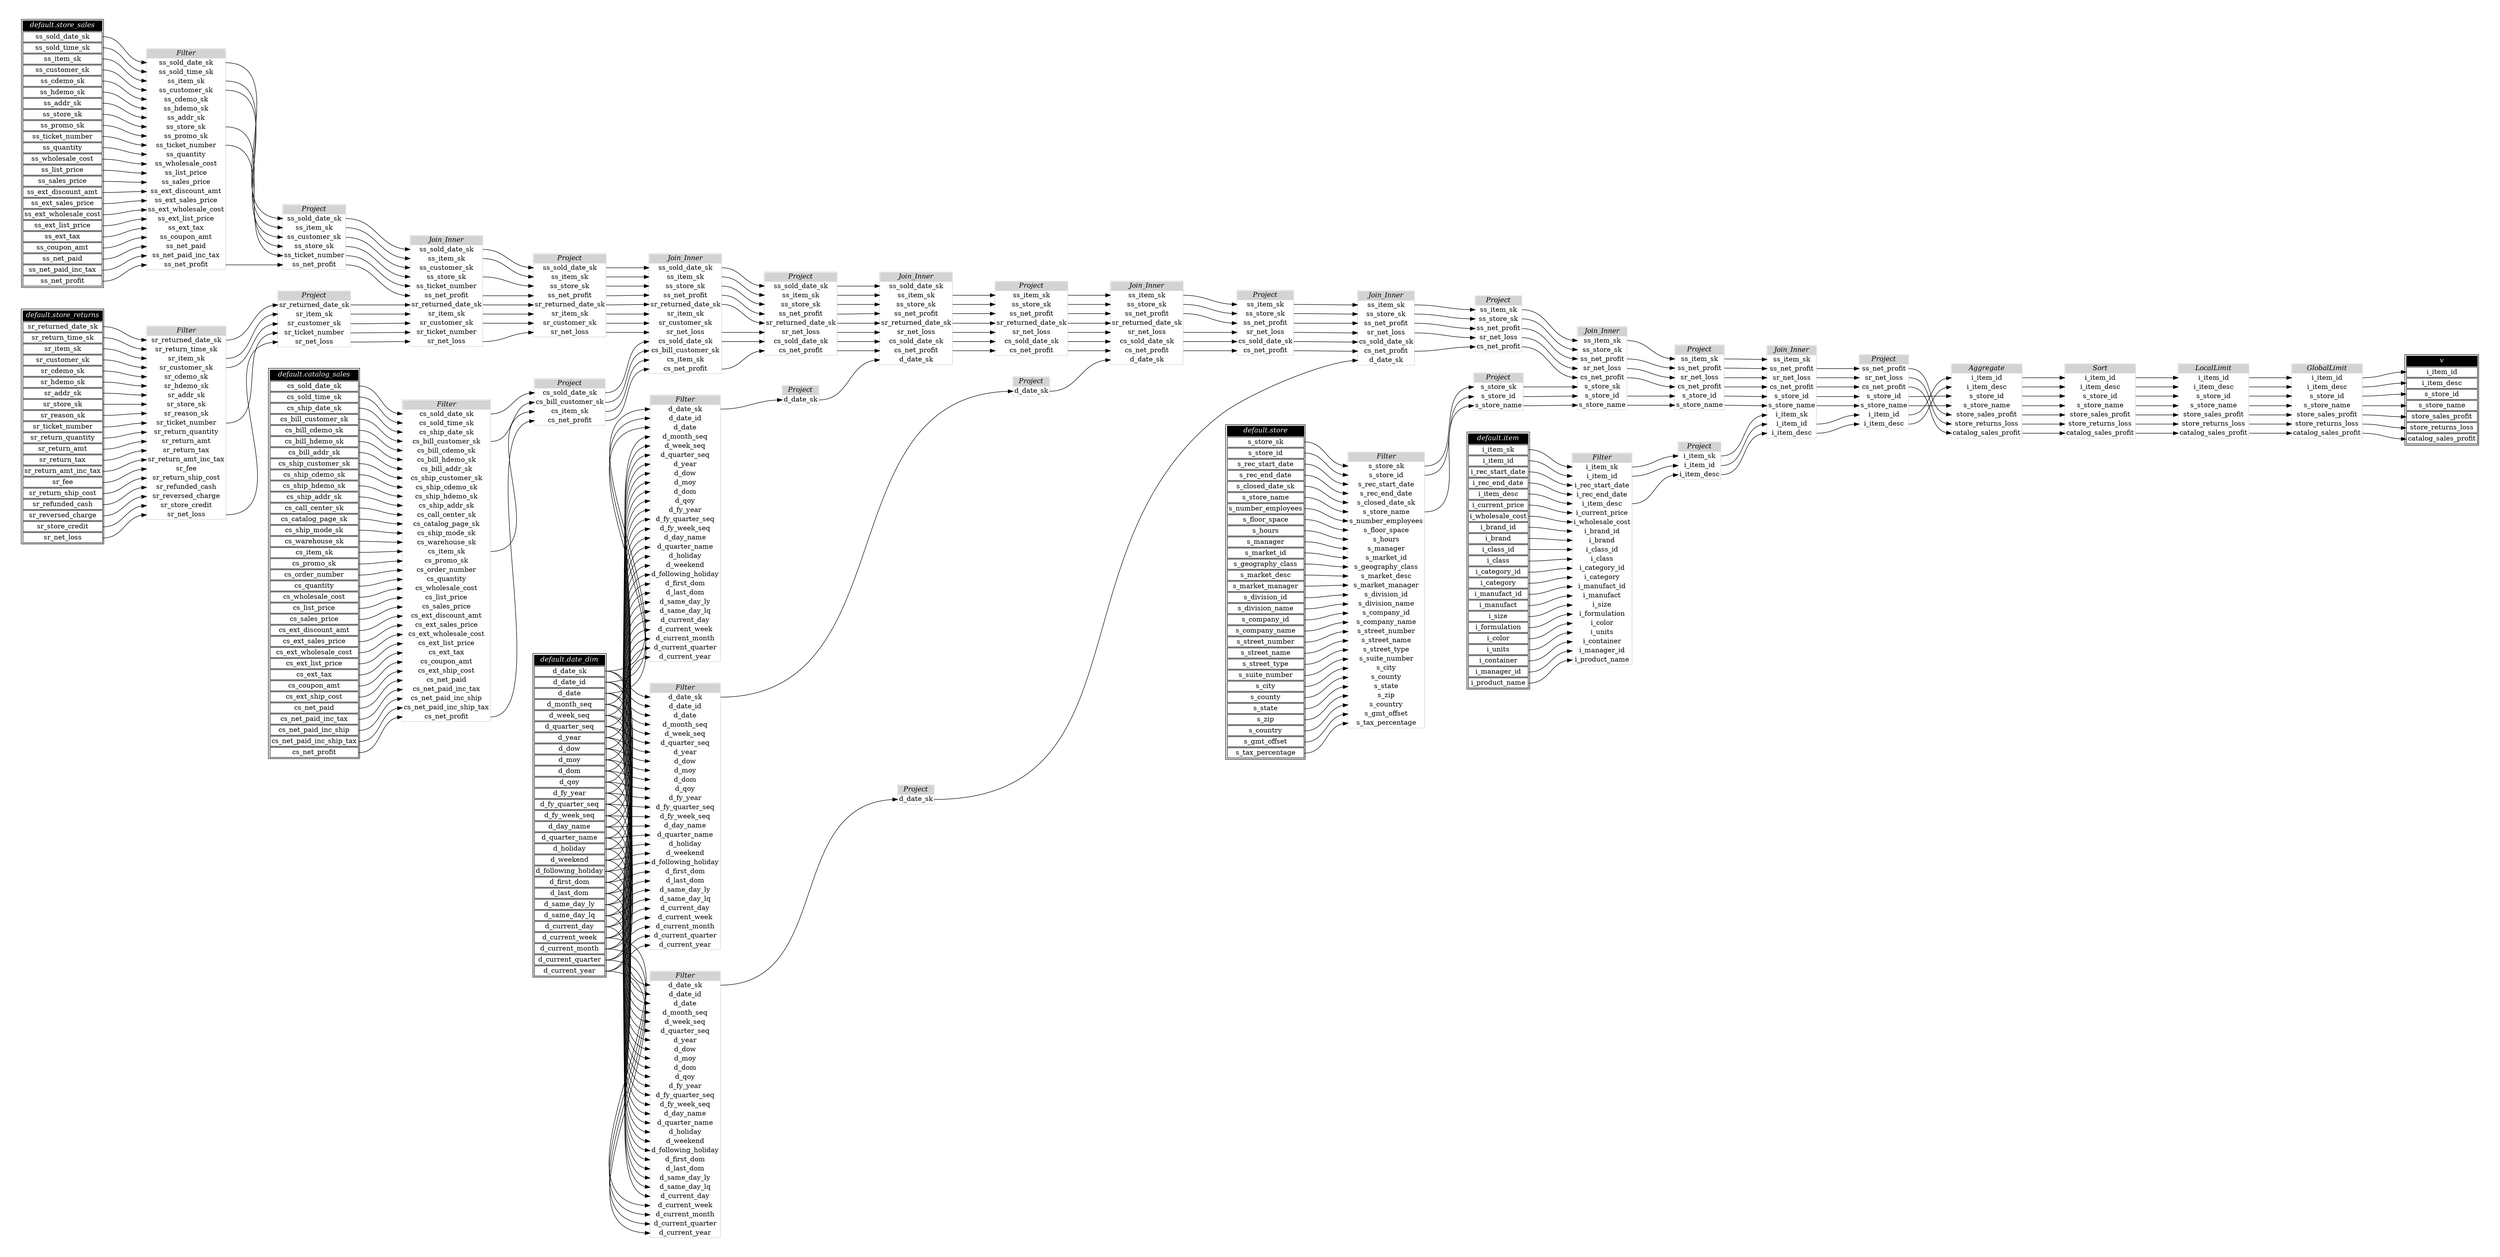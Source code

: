 // Automatically generated by TPCDSFlowTestSuite


digraph {
  graph [pad="0.5" nodesep="0.5" ranksep="1" fontname="Helvetica" rankdir=LR];
  node [shape=plaintext]

  
"Aggregate_3d9348d" [label=<
<table color="lightgray" border="1" cellborder="0" cellspacing="0">
  <tr><td bgcolor="lightgray" port="nodeName"><i>Aggregate</i></td></tr>
  <tr><td port="0">i_item_id</td></tr>
<tr><td port="1">i_item_desc</td></tr>
<tr><td port="2">s_store_id</td></tr>
<tr><td port="3">s_store_name</td></tr>
<tr><td port="4">store_sales_profit</td></tr>
<tr><td port="5">store_returns_loss</td></tr>
<tr><td port="6">catalog_sales_profit</td></tr>
</table>>];
     

"Filter_0dc0e24" [label=<
<table color="lightgray" border="1" cellborder="0" cellspacing="0">
  <tr><td bgcolor="lightgray" port="nodeName"><i>Filter</i></td></tr>
  <tr><td port="0">i_item_sk</td></tr>
<tr><td port="1">i_item_id</td></tr>
<tr><td port="2">i_rec_start_date</td></tr>
<tr><td port="3">i_rec_end_date</td></tr>
<tr><td port="4">i_item_desc</td></tr>
<tr><td port="5">i_current_price</td></tr>
<tr><td port="6">i_wholesale_cost</td></tr>
<tr><td port="7">i_brand_id</td></tr>
<tr><td port="8">i_brand</td></tr>
<tr><td port="9">i_class_id</td></tr>
<tr><td port="10">i_class</td></tr>
<tr><td port="11">i_category_id</td></tr>
<tr><td port="12">i_category</td></tr>
<tr><td port="13">i_manufact_id</td></tr>
<tr><td port="14">i_manufact</td></tr>
<tr><td port="15">i_size</td></tr>
<tr><td port="16">i_formulation</td></tr>
<tr><td port="17">i_color</td></tr>
<tr><td port="18">i_units</td></tr>
<tr><td port="19">i_container</td></tr>
<tr><td port="20">i_manager_id</td></tr>
<tr><td port="21">i_product_name</td></tr>
</table>>];
     

"Filter_33c9ea5" [label=<
<table color="lightgray" border="1" cellborder="0" cellspacing="0">
  <tr><td bgcolor="lightgray" port="nodeName"><i>Filter</i></td></tr>
  <tr><td port="0">sr_returned_date_sk</td></tr>
<tr><td port="1">sr_return_time_sk</td></tr>
<tr><td port="2">sr_item_sk</td></tr>
<tr><td port="3">sr_customer_sk</td></tr>
<tr><td port="4">sr_cdemo_sk</td></tr>
<tr><td port="5">sr_hdemo_sk</td></tr>
<tr><td port="6">sr_addr_sk</td></tr>
<tr><td port="7">sr_store_sk</td></tr>
<tr><td port="8">sr_reason_sk</td></tr>
<tr><td port="9">sr_ticket_number</td></tr>
<tr><td port="10">sr_return_quantity</td></tr>
<tr><td port="11">sr_return_amt</td></tr>
<tr><td port="12">sr_return_tax</td></tr>
<tr><td port="13">sr_return_amt_inc_tax</td></tr>
<tr><td port="14">sr_fee</td></tr>
<tr><td port="15">sr_return_ship_cost</td></tr>
<tr><td port="16">sr_refunded_cash</td></tr>
<tr><td port="17">sr_reversed_charge</td></tr>
<tr><td port="18">sr_store_credit</td></tr>
<tr><td port="19">sr_net_loss</td></tr>
</table>>];
     

"Filter_435a906" [label=<
<table color="lightgray" border="1" cellborder="0" cellspacing="0">
  <tr><td bgcolor="lightgray" port="nodeName"><i>Filter</i></td></tr>
  <tr><td port="0">ss_sold_date_sk</td></tr>
<tr><td port="1">ss_sold_time_sk</td></tr>
<tr><td port="2">ss_item_sk</td></tr>
<tr><td port="3">ss_customer_sk</td></tr>
<tr><td port="4">ss_cdemo_sk</td></tr>
<tr><td port="5">ss_hdemo_sk</td></tr>
<tr><td port="6">ss_addr_sk</td></tr>
<tr><td port="7">ss_store_sk</td></tr>
<tr><td port="8">ss_promo_sk</td></tr>
<tr><td port="9">ss_ticket_number</td></tr>
<tr><td port="10">ss_quantity</td></tr>
<tr><td port="11">ss_wholesale_cost</td></tr>
<tr><td port="12">ss_list_price</td></tr>
<tr><td port="13">ss_sales_price</td></tr>
<tr><td port="14">ss_ext_discount_amt</td></tr>
<tr><td port="15">ss_ext_sales_price</td></tr>
<tr><td port="16">ss_ext_wholesale_cost</td></tr>
<tr><td port="17">ss_ext_list_price</td></tr>
<tr><td port="18">ss_ext_tax</td></tr>
<tr><td port="19">ss_coupon_amt</td></tr>
<tr><td port="20">ss_net_paid</td></tr>
<tr><td port="21">ss_net_paid_inc_tax</td></tr>
<tr><td port="22">ss_net_profit</td></tr>
</table>>];
     

"Filter_7b6fb28" [label=<
<table color="lightgray" border="1" cellborder="0" cellspacing="0">
  <tr><td bgcolor="lightgray" port="nodeName"><i>Filter</i></td></tr>
  <tr><td port="0">cs_sold_date_sk</td></tr>
<tr><td port="1">cs_sold_time_sk</td></tr>
<tr><td port="2">cs_ship_date_sk</td></tr>
<tr><td port="3">cs_bill_customer_sk</td></tr>
<tr><td port="4">cs_bill_cdemo_sk</td></tr>
<tr><td port="5">cs_bill_hdemo_sk</td></tr>
<tr><td port="6">cs_bill_addr_sk</td></tr>
<tr><td port="7">cs_ship_customer_sk</td></tr>
<tr><td port="8">cs_ship_cdemo_sk</td></tr>
<tr><td port="9">cs_ship_hdemo_sk</td></tr>
<tr><td port="10">cs_ship_addr_sk</td></tr>
<tr><td port="11">cs_call_center_sk</td></tr>
<tr><td port="12">cs_catalog_page_sk</td></tr>
<tr><td port="13">cs_ship_mode_sk</td></tr>
<tr><td port="14">cs_warehouse_sk</td></tr>
<tr><td port="15">cs_item_sk</td></tr>
<tr><td port="16">cs_promo_sk</td></tr>
<tr><td port="17">cs_order_number</td></tr>
<tr><td port="18">cs_quantity</td></tr>
<tr><td port="19">cs_wholesale_cost</td></tr>
<tr><td port="20">cs_list_price</td></tr>
<tr><td port="21">cs_sales_price</td></tr>
<tr><td port="22">cs_ext_discount_amt</td></tr>
<tr><td port="23">cs_ext_sales_price</td></tr>
<tr><td port="24">cs_ext_wholesale_cost</td></tr>
<tr><td port="25">cs_ext_list_price</td></tr>
<tr><td port="26">cs_ext_tax</td></tr>
<tr><td port="27">cs_coupon_amt</td></tr>
<tr><td port="28">cs_ext_ship_cost</td></tr>
<tr><td port="29">cs_net_paid</td></tr>
<tr><td port="30">cs_net_paid_inc_tax</td></tr>
<tr><td port="31">cs_net_paid_inc_ship</td></tr>
<tr><td port="32">cs_net_paid_inc_ship_tax</td></tr>
<tr><td port="33">cs_net_profit</td></tr>
</table>>];
     

"Filter_8b1faaa" [label=<
<table color="lightgray" border="1" cellborder="0" cellspacing="0">
  <tr><td bgcolor="lightgray" port="nodeName"><i>Filter</i></td></tr>
  <tr><td port="0">s_store_sk</td></tr>
<tr><td port="1">s_store_id</td></tr>
<tr><td port="2">s_rec_start_date</td></tr>
<tr><td port="3">s_rec_end_date</td></tr>
<tr><td port="4">s_closed_date_sk</td></tr>
<tr><td port="5">s_store_name</td></tr>
<tr><td port="6">s_number_employees</td></tr>
<tr><td port="7">s_floor_space</td></tr>
<tr><td port="8">s_hours</td></tr>
<tr><td port="9">s_manager</td></tr>
<tr><td port="10">s_market_id</td></tr>
<tr><td port="11">s_geography_class</td></tr>
<tr><td port="12">s_market_desc</td></tr>
<tr><td port="13">s_market_manager</td></tr>
<tr><td port="14">s_division_id</td></tr>
<tr><td port="15">s_division_name</td></tr>
<tr><td port="16">s_company_id</td></tr>
<tr><td port="17">s_company_name</td></tr>
<tr><td port="18">s_street_number</td></tr>
<tr><td port="19">s_street_name</td></tr>
<tr><td port="20">s_street_type</td></tr>
<tr><td port="21">s_suite_number</td></tr>
<tr><td port="22">s_city</td></tr>
<tr><td port="23">s_county</td></tr>
<tr><td port="24">s_state</td></tr>
<tr><td port="25">s_zip</td></tr>
<tr><td port="26">s_country</td></tr>
<tr><td port="27">s_gmt_offset</td></tr>
<tr><td port="28">s_tax_percentage</td></tr>
</table>>];
     

"Filter_919e38f" [label=<
<table color="lightgray" border="1" cellborder="0" cellspacing="0">
  <tr><td bgcolor="lightgray" port="nodeName"><i>Filter</i></td></tr>
  <tr><td port="0">d_date_sk</td></tr>
<tr><td port="1">d_date_id</td></tr>
<tr><td port="2">d_date</td></tr>
<tr><td port="3">d_month_seq</td></tr>
<tr><td port="4">d_week_seq</td></tr>
<tr><td port="5">d_quarter_seq</td></tr>
<tr><td port="6">d_year</td></tr>
<tr><td port="7">d_dow</td></tr>
<tr><td port="8">d_moy</td></tr>
<tr><td port="9">d_dom</td></tr>
<tr><td port="10">d_qoy</td></tr>
<tr><td port="11">d_fy_year</td></tr>
<tr><td port="12">d_fy_quarter_seq</td></tr>
<tr><td port="13">d_fy_week_seq</td></tr>
<tr><td port="14">d_day_name</td></tr>
<tr><td port="15">d_quarter_name</td></tr>
<tr><td port="16">d_holiday</td></tr>
<tr><td port="17">d_weekend</td></tr>
<tr><td port="18">d_following_holiday</td></tr>
<tr><td port="19">d_first_dom</td></tr>
<tr><td port="20">d_last_dom</td></tr>
<tr><td port="21">d_same_day_ly</td></tr>
<tr><td port="22">d_same_day_lq</td></tr>
<tr><td port="23">d_current_day</td></tr>
<tr><td port="24">d_current_week</td></tr>
<tr><td port="25">d_current_month</td></tr>
<tr><td port="26">d_current_quarter</td></tr>
<tr><td port="27">d_current_year</td></tr>
</table>>];
     

"Filter_c334f84" [label=<
<table color="lightgray" border="1" cellborder="0" cellspacing="0">
  <tr><td bgcolor="lightgray" port="nodeName"><i>Filter</i></td></tr>
  <tr><td port="0">d_date_sk</td></tr>
<tr><td port="1">d_date_id</td></tr>
<tr><td port="2">d_date</td></tr>
<tr><td port="3">d_month_seq</td></tr>
<tr><td port="4">d_week_seq</td></tr>
<tr><td port="5">d_quarter_seq</td></tr>
<tr><td port="6">d_year</td></tr>
<tr><td port="7">d_dow</td></tr>
<tr><td port="8">d_moy</td></tr>
<tr><td port="9">d_dom</td></tr>
<tr><td port="10">d_qoy</td></tr>
<tr><td port="11">d_fy_year</td></tr>
<tr><td port="12">d_fy_quarter_seq</td></tr>
<tr><td port="13">d_fy_week_seq</td></tr>
<tr><td port="14">d_day_name</td></tr>
<tr><td port="15">d_quarter_name</td></tr>
<tr><td port="16">d_holiday</td></tr>
<tr><td port="17">d_weekend</td></tr>
<tr><td port="18">d_following_holiday</td></tr>
<tr><td port="19">d_first_dom</td></tr>
<tr><td port="20">d_last_dom</td></tr>
<tr><td port="21">d_same_day_ly</td></tr>
<tr><td port="22">d_same_day_lq</td></tr>
<tr><td port="23">d_current_day</td></tr>
<tr><td port="24">d_current_week</td></tr>
<tr><td port="25">d_current_month</td></tr>
<tr><td port="26">d_current_quarter</td></tr>
<tr><td port="27">d_current_year</td></tr>
</table>>];
     

"Filter_d8b4c23" [label=<
<table color="lightgray" border="1" cellborder="0" cellspacing="0">
  <tr><td bgcolor="lightgray" port="nodeName"><i>Filter</i></td></tr>
  <tr><td port="0">d_date_sk</td></tr>
<tr><td port="1">d_date_id</td></tr>
<tr><td port="2">d_date</td></tr>
<tr><td port="3">d_month_seq</td></tr>
<tr><td port="4">d_week_seq</td></tr>
<tr><td port="5">d_quarter_seq</td></tr>
<tr><td port="6">d_year</td></tr>
<tr><td port="7">d_dow</td></tr>
<tr><td port="8">d_moy</td></tr>
<tr><td port="9">d_dom</td></tr>
<tr><td port="10">d_qoy</td></tr>
<tr><td port="11">d_fy_year</td></tr>
<tr><td port="12">d_fy_quarter_seq</td></tr>
<tr><td port="13">d_fy_week_seq</td></tr>
<tr><td port="14">d_day_name</td></tr>
<tr><td port="15">d_quarter_name</td></tr>
<tr><td port="16">d_holiday</td></tr>
<tr><td port="17">d_weekend</td></tr>
<tr><td port="18">d_following_holiday</td></tr>
<tr><td port="19">d_first_dom</td></tr>
<tr><td port="20">d_last_dom</td></tr>
<tr><td port="21">d_same_day_ly</td></tr>
<tr><td port="22">d_same_day_lq</td></tr>
<tr><td port="23">d_current_day</td></tr>
<tr><td port="24">d_current_week</td></tr>
<tr><td port="25">d_current_month</td></tr>
<tr><td port="26">d_current_quarter</td></tr>
<tr><td port="27">d_current_year</td></tr>
</table>>];
     

"GlobalLimit_96775be" [label=<
<table color="lightgray" border="1" cellborder="0" cellspacing="0">
  <tr><td bgcolor="lightgray" port="nodeName"><i>GlobalLimit</i></td></tr>
  <tr><td port="0">i_item_id</td></tr>
<tr><td port="1">i_item_desc</td></tr>
<tr><td port="2">s_store_id</td></tr>
<tr><td port="3">s_store_name</td></tr>
<tr><td port="4">store_sales_profit</td></tr>
<tr><td port="5">store_returns_loss</td></tr>
<tr><td port="6">catalog_sales_profit</td></tr>
</table>>];
     

"Join_Inner_111842d" [label=<
<table color="lightgray" border="1" cellborder="0" cellspacing="0">
  <tr><td bgcolor="lightgray" port="nodeName"><i>Join_Inner</i></td></tr>
  <tr><td port="0">ss_sold_date_sk</td></tr>
<tr><td port="1">ss_item_sk</td></tr>
<tr><td port="2">ss_store_sk</td></tr>
<tr><td port="3">ss_net_profit</td></tr>
<tr><td port="4">sr_returned_date_sk</td></tr>
<tr><td port="5">sr_net_loss</td></tr>
<tr><td port="6">cs_sold_date_sk</td></tr>
<tr><td port="7">cs_net_profit</td></tr>
<tr><td port="8">d_date_sk</td></tr>
</table>>];
     

"Join_Inner_1b55fb4" [label=<
<table color="lightgray" border="1" cellborder="0" cellspacing="0">
  <tr><td bgcolor="lightgray" port="nodeName"><i>Join_Inner</i></td></tr>
  <tr><td port="0">ss_item_sk</td></tr>
<tr><td port="1">ss_store_sk</td></tr>
<tr><td port="2">ss_net_profit</td></tr>
<tr><td port="3">sr_returned_date_sk</td></tr>
<tr><td port="4">sr_net_loss</td></tr>
<tr><td port="5">cs_sold_date_sk</td></tr>
<tr><td port="6">cs_net_profit</td></tr>
<tr><td port="7">d_date_sk</td></tr>
</table>>];
     

"Join_Inner_286ac90" [label=<
<table color="lightgray" border="1" cellborder="0" cellspacing="0">
  <tr><td bgcolor="lightgray" port="nodeName"><i>Join_Inner</i></td></tr>
  <tr><td port="0">ss_sold_date_sk</td></tr>
<tr><td port="1">ss_item_sk</td></tr>
<tr><td port="2">ss_store_sk</td></tr>
<tr><td port="3">ss_net_profit</td></tr>
<tr><td port="4">sr_returned_date_sk</td></tr>
<tr><td port="5">sr_item_sk</td></tr>
<tr><td port="6">sr_customer_sk</td></tr>
<tr><td port="7">sr_net_loss</td></tr>
<tr><td port="8">cs_sold_date_sk</td></tr>
<tr><td port="9">cs_bill_customer_sk</td></tr>
<tr><td port="10">cs_item_sk</td></tr>
<tr><td port="11">cs_net_profit</td></tr>
</table>>];
     

"Join_Inner_3aa9e08" [label=<
<table color="lightgray" border="1" cellborder="0" cellspacing="0">
  <tr><td bgcolor="lightgray" port="nodeName"><i>Join_Inner</i></td></tr>
  <tr><td port="0">ss_sold_date_sk</td></tr>
<tr><td port="1">ss_item_sk</td></tr>
<tr><td port="2">ss_customer_sk</td></tr>
<tr><td port="3">ss_store_sk</td></tr>
<tr><td port="4">ss_ticket_number</td></tr>
<tr><td port="5">ss_net_profit</td></tr>
<tr><td port="6">sr_returned_date_sk</td></tr>
<tr><td port="7">sr_item_sk</td></tr>
<tr><td port="8">sr_customer_sk</td></tr>
<tr><td port="9">sr_ticket_number</td></tr>
<tr><td port="10">sr_net_loss</td></tr>
</table>>];
     

"Join_Inner_779ef31" [label=<
<table color="lightgray" border="1" cellborder="0" cellspacing="0">
  <tr><td bgcolor="lightgray" port="nodeName"><i>Join_Inner</i></td></tr>
  <tr><td port="0">ss_item_sk</td></tr>
<tr><td port="1">ss_net_profit</td></tr>
<tr><td port="2">sr_net_loss</td></tr>
<tr><td port="3">cs_net_profit</td></tr>
<tr><td port="4">s_store_id</td></tr>
<tr><td port="5">s_store_name</td></tr>
<tr><td port="6">i_item_sk</td></tr>
<tr><td port="7">i_item_id</td></tr>
<tr><td port="8">i_item_desc</td></tr>
</table>>];
     

"Join_Inner_c9dde65" [label=<
<table color="lightgray" border="1" cellborder="0" cellspacing="0">
  <tr><td bgcolor="lightgray" port="nodeName"><i>Join_Inner</i></td></tr>
  <tr><td port="0">ss_item_sk</td></tr>
<tr><td port="1">ss_store_sk</td></tr>
<tr><td port="2">ss_net_profit</td></tr>
<tr><td port="3">sr_net_loss</td></tr>
<tr><td port="4">cs_sold_date_sk</td></tr>
<tr><td port="5">cs_net_profit</td></tr>
<tr><td port="6">d_date_sk</td></tr>
</table>>];
     

"Join_Inner_fc035cb" [label=<
<table color="lightgray" border="1" cellborder="0" cellspacing="0">
  <tr><td bgcolor="lightgray" port="nodeName"><i>Join_Inner</i></td></tr>
  <tr><td port="0">ss_item_sk</td></tr>
<tr><td port="1">ss_store_sk</td></tr>
<tr><td port="2">ss_net_profit</td></tr>
<tr><td port="3">sr_net_loss</td></tr>
<tr><td port="4">cs_net_profit</td></tr>
<tr><td port="5">s_store_sk</td></tr>
<tr><td port="6">s_store_id</td></tr>
<tr><td port="7">s_store_name</td></tr>
</table>>];
     

"LocalLimit_7b45568" [label=<
<table color="lightgray" border="1" cellborder="0" cellspacing="0">
  <tr><td bgcolor="lightgray" port="nodeName"><i>LocalLimit</i></td></tr>
  <tr><td port="0">i_item_id</td></tr>
<tr><td port="1">i_item_desc</td></tr>
<tr><td port="2">s_store_id</td></tr>
<tr><td port="3">s_store_name</td></tr>
<tr><td port="4">store_sales_profit</td></tr>
<tr><td port="5">store_returns_loss</td></tr>
<tr><td port="6">catalog_sales_profit</td></tr>
</table>>];
     

"Project_2ef0e1e" [label=<
<table color="lightgray" border="1" cellborder="0" cellspacing="0">
  <tr><td bgcolor="lightgray" port="nodeName"><i>Project</i></td></tr>
  <tr><td port="0">ss_sold_date_sk</td></tr>
<tr><td port="1">ss_item_sk</td></tr>
<tr><td port="2">ss_store_sk</td></tr>
<tr><td port="3">ss_net_profit</td></tr>
<tr><td port="4">sr_returned_date_sk</td></tr>
<tr><td port="5">sr_net_loss</td></tr>
<tr><td port="6">cs_sold_date_sk</td></tr>
<tr><td port="7">cs_net_profit</td></tr>
</table>>];
     

"Project_3339d3d" [label=<
<table color="lightgray" border="1" cellborder="0" cellspacing="0">
  <tr><td bgcolor="lightgray" port="nodeName"><i>Project</i></td></tr>
  <tr><td port="0">ss_net_profit</td></tr>
<tr><td port="1">sr_net_loss</td></tr>
<tr><td port="2">cs_net_profit</td></tr>
<tr><td port="3">s_store_id</td></tr>
<tr><td port="4">s_store_name</td></tr>
<tr><td port="5">i_item_id</td></tr>
<tr><td port="6">i_item_desc</td></tr>
</table>>];
     

"Project_402838b" [label=<
<table color="lightgray" border="1" cellborder="0" cellspacing="0">
  <tr><td bgcolor="lightgray" port="nodeName"><i>Project</i></td></tr>
  <tr><td port="0">ss_item_sk</td></tr>
<tr><td port="1">ss_store_sk</td></tr>
<tr><td port="2">ss_net_profit</td></tr>
<tr><td port="3">sr_returned_date_sk</td></tr>
<tr><td port="4">sr_net_loss</td></tr>
<tr><td port="5">cs_sold_date_sk</td></tr>
<tr><td port="6">cs_net_profit</td></tr>
</table>>];
     

"Project_4c7c80c" [label=<
<table color="lightgray" border="1" cellborder="0" cellspacing="0">
  <tr><td bgcolor="lightgray" port="nodeName"><i>Project</i></td></tr>
  <tr><td port="0">ss_item_sk</td></tr>
<tr><td port="1">ss_store_sk</td></tr>
<tr><td port="2">ss_net_profit</td></tr>
<tr><td port="3">sr_net_loss</td></tr>
<tr><td port="4">cs_sold_date_sk</td></tr>
<tr><td port="5">cs_net_profit</td></tr>
</table>>];
     

"Project_5005a95" [label=<
<table color="lightgray" border="1" cellborder="0" cellspacing="0">
  <tr><td bgcolor="lightgray" port="nodeName"><i>Project</i></td></tr>
  <tr><td port="0">d_date_sk</td></tr>
</table>>];
     

"Project_5c502e3" [label=<
<table color="lightgray" border="1" cellborder="0" cellspacing="0">
  <tr><td bgcolor="lightgray" port="nodeName"><i>Project</i></td></tr>
  <tr><td port="0">d_date_sk</td></tr>
</table>>];
     

"Project_618a7ef" [label=<
<table color="lightgray" border="1" cellborder="0" cellspacing="0">
  <tr><td bgcolor="lightgray" port="nodeName"><i>Project</i></td></tr>
  <tr><td port="0">i_item_sk</td></tr>
<tr><td port="1">i_item_id</td></tr>
<tr><td port="2">i_item_desc</td></tr>
</table>>];
     

"Project_68cc434" [label=<
<table color="lightgray" border="1" cellborder="0" cellspacing="0">
  <tr><td bgcolor="lightgray" port="nodeName"><i>Project</i></td></tr>
  <tr><td port="0">ss_sold_date_sk</td></tr>
<tr><td port="1">ss_item_sk</td></tr>
<tr><td port="2">ss_customer_sk</td></tr>
<tr><td port="3">ss_store_sk</td></tr>
<tr><td port="4">ss_ticket_number</td></tr>
<tr><td port="5">ss_net_profit</td></tr>
</table>>];
     

"Project_7c22d29" [label=<
<table color="lightgray" border="1" cellborder="0" cellspacing="0">
  <tr><td bgcolor="lightgray" port="nodeName"><i>Project</i></td></tr>
  <tr><td port="0">s_store_sk</td></tr>
<tr><td port="1">s_store_id</td></tr>
<tr><td port="2">s_store_name</td></tr>
</table>>];
     

"Project_9fb3570" [label=<
<table color="lightgray" border="1" cellborder="0" cellspacing="0">
  <tr><td bgcolor="lightgray" port="nodeName"><i>Project</i></td></tr>
  <tr><td port="0">ss_sold_date_sk</td></tr>
<tr><td port="1">ss_item_sk</td></tr>
<tr><td port="2">ss_store_sk</td></tr>
<tr><td port="3">ss_net_profit</td></tr>
<tr><td port="4">sr_returned_date_sk</td></tr>
<tr><td port="5">sr_item_sk</td></tr>
<tr><td port="6">sr_customer_sk</td></tr>
<tr><td port="7">sr_net_loss</td></tr>
</table>>];
     

"Project_b1b22d3" [label=<
<table color="lightgray" border="1" cellborder="0" cellspacing="0">
  <tr><td bgcolor="lightgray" port="nodeName"><i>Project</i></td></tr>
  <tr><td port="0">ss_item_sk</td></tr>
<tr><td port="1">ss_net_profit</td></tr>
<tr><td port="2">sr_net_loss</td></tr>
<tr><td port="3">cs_net_profit</td></tr>
<tr><td port="4">s_store_id</td></tr>
<tr><td port="5">s_store_name</td></tr>
</table>>];
     

"Project_b9fc856" [label=<
<table color="lightgray" border="1" cellborder="0" cellspacing="0">
  <tr><td bgcolor="lightgray" port="nodeName"><i>Project</i></td></tr>
  <tr><td port="0">d_date_sk</td></tr>
</table>>];
     

"Project_ccac31a" [label=<
<table color="lightgray" border="1" cellborder="0" cellspacing="0">
  <tr><td bgcolor="lightgray" port="nodeName"><i>Project</i></td></tr>
  <tr><td port="0">ss_item_sk</td></tr>
<tr><td port="1">ss_store_sk</td></tr>
<tr><td port="2">ss_net_profit</td></tr>
<tr><td port="3">sr_net_loss</td></tr>
<tr><td port="4">cs_net_profit</td></tr>
</table>>];
     

"Project_ecd3982" [label=<
<table color="lightgray" border="1" cellborder="0" cellspacing="0">
  <tr><td bgcolor="lightgray" port="nodeName"><i>Project</i></td></tr>
  <tr><td port="0">sr_returned_date_sk</td></tr>
<tr><td port="1">sr_item_sk</td></tr>
<tr><td port="2">sr_customer_sk</td></tr>
<tr><td port="3">sr_ticket_number</td></tr>
<tr><td port="4">sr_net_loss</td></tr>
</table>>];
     

"Project_ed6dbaa" [label=<
<table color="lightgray" border="1" cellborder="0" cellspacing="0">
  <tr><td bgcolor="lightgray" port="nodeName"><i>Project</i></td></tr>
  <tr><td port="0">cs_sold_date_sk</td></tr>
<tr><td port="1">cs_bill_customer_sk</td></tr>
<tr><td port="2">cs_item_sk</td></tr>
<tr><td port="3">cs_net_profit</td></tr>
</table>>];
     

"Sort_e4db102" [label=<
<table color="lightgray" border="1" cellborder="0" cellspacing="0">
  <tr><td bgcolor="lightgray" port="nodeName"><i>Sort</i></td></tr>
  <tr><td port="0">i_item_id</td></tr>
<tr><td port="1">i_item_desc</td></tr>
<tr><td port="2">s_store_id</td></tr>
<tr><td port="3">s_store_name</td></tr>
<tr><td port="4">store_sales_profit</td></tr>
<tr><td port="5">store_returns_loss</td></tr>
<tr><td port="6">catalog_sales_profit</td></tr>
</table>>];
     

"default.catalog_sales" [color="black" label=<
<table>
  <tr><td bgcolor="black" port="nodeName"><i><font color="white">default.catalog_sales</font></i></td></tr>
  <tr><td port="0">cs_sold_date_sk</td></tr>
<tr><td port="1">cs_sold_time_sk</td></tr>
<tr><td port="2">cs_ship_date_sk</td></tr>
<tr><td port="3">cs_bill_customer_sk</td></tr>
<tr><td port="4">cs_bill_cdemo_sk</td></tr>
<tr><td port="5">cs_bill_hdemo_sk</td></tr>
<tr><td port="6">cs_bill_addr_sk</td></tr>
<tr><td port="7">cs_ship_customer_sk</td></tr>
<tr><td port="8">cs_ship_cdemo_sk</td></tr>
<tr><td port="9">cs_ship_hdemo_sk</td></tr>
<tr><td port="10">cs_ship_addr_sk</td></tr>
<tr><td port="11">cs_call_center_sk</td></tr>
<tr><td port="12">cs_catalog_page_sk</td></tr>
<tr><td port="13">cs_ship_mode_sk</td></tr>
<tr><td port="14">cs_warehouse_sk</td></tr>
<tr><td port="15">cs_item_sk</td></tr>
<tr><td port="16">cs_promo_sk</td></tr>
<tr><td port="17">cs_order_number</td></tr>
<tr><td port="18">cs_quantity</td></tr>
<tr><td port="19">cs_wholesale_cost</td></tr>
<tr><td port="20">cs_list_price</td></tr>
<tr><td port="21">cs_sales_price</td></tr>
<tr><td port="22">cs_ext_discount_amt</td></tr>
<tr><td port="23">cs_ext_sales_price</td></tr>
<tr><td port="24">cs_ext_wholesale_cost</td></tr>
<tr><td port="25">cs_ext_list_price</td></tr>
<tr><td port="26">cs_ext_tax</td></tr>
<tr><td port="27">cs_coupon_amt</td></tr>
<tr><td port="28">cs_ext_ship_cost</td></tr>
<tr><td port="29">cs_net_paid</td></tr>
<tr><td port="30">cs_net_paid_inc_tax</td></tr>
<tr><td port="31">cs_net_paid_inc_ship</td></tr>
<tr><td port="32">cs_net_paid_inc_ship_tax</td></tr>
<tr><td port="33">cs_net_profit</td></tr>
</table>>];
     

"default.date_dim" [color="black" label=<
<table>
  <tr><td bgcolor="black" port="nodeName"><i><font color="white">default.date_dim</font></i></td></tr>
  <tr><td port="0">d_date_sk</td></tr>
<tr><td port="1">d_date_id</td></tr>
<tr><td port="2">d_date</td></tr>
<tr><td port="3">d_month_seq</td></tr>
<tr><td port="4">d_week_seq</td></tr>
<tr><td port="5">d_quarter_seq</td></tr>
<tr><td port="6">d_year</td></tr>
<tr><td port="7">d_dow</td></tr>
<tr><td port="8">d_moy</td></tr>
<tr><td port="9">d_dom</td></tr>
<tr><td port="10">d_qoy</td></tr>
<tr><td port="11">d_fy_year</td></tr>
<tr><td port="12">d_fy_quarter_seq</td></tr>
<tr><td port="13">d_fy_week_seq</td></tr>
<tr><td port="14">d_day_name</td></tr>
<tr><td port="15">d_quarter_name</td></tr>
<tr><td port="16">d_holiday</td></tr>
<tr><td port="17">d_weekend</td></tr>
<tr><td port="18">d_following_holiday</td></tr>
<tr><td port="19">d_first_dom</td></tr>
<tr><td port="20">d_last_dom</td></tr>
<tr><td port="21">d_same_day_ly</td></tr>
<tr><td port="22">d_same_day_lq</td></tr>
<tr><td port="23">d_current_day</td></tr>
<tr><td port="24">d_current_week</td></tr>
<tr><td port="25">d_current_month</td></tr>
<tr><td port="26">d_current_quarter</td></tr>
<tr><td port="27">d_current_year</td></tr>
</table>>];
     

"default.item" [color="black" label=<
<table>
  <tr><td bgcolor="black" port="nodeName"><i><font color="white">default.item</font></i></td></tr>
  <tr><td port="0">i_item_sk</td></tr>
<tr><td port="1">i_item_id</td></tr>
<tr><td port="2">i_rec_start_date</td></tr>
<tr><td port="3">i_rec_end_date</td></tr>
<tr><td port="4">i_item_desc</td></tr>
<tr><td port="5">i_current_price</td></tr>
<tr><td port="6">i_wholesale_cost</td></tr>
<tr><td port="7">i_brand_id</td></tr>
<tr><td port="8">i_brand</td></tr>
<tr><td port="9">i_class_id</td></tr>
<tr><td port="10">i_class</td></tr>
<tr><td port="11">i_category_id</td></tr>
<tr><td port="12">i_category</td></tr>
<tr><td port="13">i_manufact_id</td></tr>
<tr><td port="14">i_manufact</td></tr>
<tr><td port="15">i_size</td></tr>
<tr><td port="16">i_formulation</td></tr>
<tr><td port="17">i_color</td></tr>
<tr><td port="18">i_units</td></tr>
<tr><td port="19">i_container</td></tr>
<tr><td port="20">i_manager_id</td></tr>
<tr><td port="21">i_product_name</td></tr>
</table>>];
     

"default.store" [color="black" label=<
<table>
  <tr><td bgcolor="black" port="nodeName"><i><font color="white">default.store</font></i></td></tr>
  <tr><td port="0">s_store_sk</td></tr>
<tr><td port="1">s_store_id</td></tr>
<tr><td port="2">s_rec_start_date</td></tr>
<tr><td port="3">s_rec_end_date</td></tr>
<tr><td port="4">s_closed_date_sk</td></tr>
<tr><td port="5">s_store_name</td></tr>
<tr><td port="6">s_number_employees</td></tr>
<tr><td port="7">s_floor_space</td></tr>
<tr><td port="8">s_hours</td></tr>
<tr><td port="9">s_manager</td></tr>
<tr><td port="10">s_market_id</td></tr>
<tr><td port="11">s_geography_class</td></tr>
<tr><td port="12">s_market_desc</td></tr>
<tr><td port="13">s_market_manager</td></tr>
<tr><td port="14">s_division_id</td></tr>
<tr><td port="15">s_division_name</td></tr>
<tr><td port="16">s_company_id</td></tr>
<tr><td port="17">s_company_name</td></tr>
<tr><td port="18">s_street_number</td></tr>
<tr><td port="19">s_street_name</td></tr>
<tr><td port="20">s_street_type</td></tr>
<tr><td port="21">s_suite_number</td></tr>
<tr><td port="22">s_city</td></tr>
<tr><td port="23">s_county</td></tr>
<tr><td port="24">s_state</td></tr>
<tr><td port="25">s_zip</td></tr>
<tr><td port="26">s_country</td></tr>
<tr><td port="27">s_gmt_offset</td></tr>
<tr><td port="28">s_tax_percentage</td></tr>
</table>>];
     

"default.store_returns" [color="black" label=<
<table>
  <tr><td bgcolor="black" port="nodeName"><i><font color="white">default.store_returns</font></i></td></tr>
  <tr><td port="0">sr_returned_date_sk</td></tr>
<tr><td port="1">sr_return_time_sk</td></tr>
<tr><td port="2">sr_item_sk</td></tr>
<tr><td port="3">sr_customer_sk</td></tr>
<tr><td port="4">sr_cdemo_sk</td></tr>
<tr><td port="5">sr_hdemo_sk</td></tr>
<tr><td port="6">sr_addr_sk</td></tr>
<tr><td port="7">sr_store_sk</td></tr>
<tr><td port="8">sr_reason_sk</td></tr>
<tr><td port="9">sr_ticket_number</td></tr>
<tr><td port="10">sr_return_quantity</td></tr>
<tr><td port="11">sr_return_amt</td></tr>
<tr><td port="12">sr_return_tax</td></tr>
<tr><td port="13">sr_return_amt_inc_tax</td></tr>
<tr><td port="14">sr_fee</td></tr>
<tr><td port="15">sr_return_ship_cost</td></tr>
<tr><td port="16">sr_refunded_cash</td></tr>
<tr><td port="17">sr_reversed_charge</td></tr>
<tr><td port="18">sr_store_credit</td></tr>
<tr><td port="19">sr_net_loss</td></tr>
</table>>];
     

"default.store_sales" [color="black" label=<
<table>
  <tr><td bgcolor="black" port="nodeName"><i><font color="white">default.store_sales</font></i></td></tr>
  <tr><td port="0">ss_sold_date_sk</td></tr>
<tr><td port="1">ss_sold_time_sk</td></tr>
<tr><td port="2">ss_item_sk</td></tr>
<tr><td port="3">ss_customer_sk</td></tr>
<tr><td port="4">ss_cdemo_sk</td></tr>
<tr><td port="5">ss_hdemo_sk</td></tr>
<tr><td port="6">ss_addr_sk</td></tr>
<tr><td port="7">ss_store_sk</td></tr>
<tr><td port="8">ss_promo_sk</td></tr>
<tr><td port="9">ss_ticket_number</td></tr>
<tr><td port="10">ss_quantity</td></tr>
<tr><td port="11">ss_wholesale_cost</td></tr>
<tr><td port="12">ss_list_price</td></tr>
<tr><td port="13">ss_sales_price</td></tr>
<tr><td port="14">ss_ext_discount_amt</td></tr>
<tr><td port="15">ss_ext_sales_price</td></tr>
<tr><td port="16">ss_ext_wholesale_cost</td></tr>
<tr><td port="17">ss_ext_list_price</td></tr>
<tr><td port="18">ss_ext_tax</td></tr>
<tr><td port="19">ss_coupon_amt</td></tr>
<tr><td port="20">ss_net_paid</td></tr>
<tr><td port="21">ss_net_paid_inc_tax</td></tr>
<tr><td port="22">ss_net_profit</td></tr>
</table>>];
     

"v" [color="black" label=<
<table>
  <tr><td bgcolor="black" port="nodeName"><i><font color="white">v</font></i></td></tr>
  <tr><td port="0">i_item_id</td></tr>
<tr><td port="1">i_item_desc</td></tr>
<tr><td port="2">s_store_id</td></tr>
<tr><td port="3">s_store_name</td></tr>
<tr><td port="4">store_sales_profit</td></tr>
<tr><td port="5">store_returns_loss</td></tr>
<tr><td port="6">catalog_sales_profit</td></tr>
</table>>];
     
  "Aggregate_3d9348d":0 -> "Sort_e4db102":0;
"Aggregate_3d9348d":1 -> "Sort_e4db102":1;
"Aggregate_3d9348d":2 -> "Sort_e4db102":2;
"Aggregate_3d9348d":3 -> "Sort_e4db102":3;
"Aggregate_3d9348d":4 -> "Sort_e4db102":4;
"Aggregate_3d9348d":5 -> "Sort_e4db102":5;
"Aggregate_3d9348d":6 -> "Sort_e4db102":6;
"Filter_0dc0e24":0 -> "Project_618a7ef":0;
"Filter_0dc0e24":1 -> "Project_618a7ef":1;
"Filter_0dc0e24":4 -> "Project_618a7ef":2;
"Filter_33c9ea5":0 -> "Project_ecd3982":0;
"Filter_33c9ea5":19 -> "Project_ecd3982":4;
"Filter_33c9ea5":2 -> "Project_ecd3982":1;
"Filter_33c9ea5":3 -> "Project_ecd3982":2;
"Filter_33c9ea5":9 -> "Project_ecd3982":3;
"Filter_435a906":0 -> "Project_68cc434":0;
"Filter_435a906":2 -> "Project_68cc434":1;
"Filter_435a906":22 -> "Project_68cc434":5;
"Filter_435a906":3 -> "Project_68cc434":2;
"Filter_435a906":7 -> "Project_68cc434":3;
"Filter_435a906":9 -> "Project_68cc434":4;
"Filter_7b6fb28":0 -> "Project_ed6dbaa":0;
"Filter_7b6fb28":15 -> "Project_ed6dbaa":2;
"Filter_7b6fb28":3 -> "Project_ed6dbaa":1;
"Filter_7b6fb28":33 -> "Project_ed6dbaa":3;
"Filter_8b1faaa":0 -> "Project_7c22d29":0;
"Filter_8b1faaa":1 -> "Project_7c22d29":1;
"Filter_8b1faaa":5 -> "Project_7c22d29":2;
"Filter_919e38f":0 -> "Project_5005a95":0;
"Filter_c334f84":0 -> "Project_b9fc856":0;
"Filter_d8b4c23":0 -> "Project_5c502e3":0;
"GlobalLimit_96775be":0 -> "v":0;
"GlobalLimit_96775be":1 -> "v":1;
"GlobalLimit_96775be":2 -> "v":2;
"GlobalLimit_96775be":3 -> "v":3;
"GlobalLimit_96775be":4 -> "v":4;
"GlobalLimit_96775be":5 -> "v":5;
"GlobalLimit_96775be":6 -> "v":6;
"Join_Inner_111842d":1 -> "Project_402838b":0;
"Join_Inner_111842d":2 -> "Project_402838b":1;
"Join_Inner_111842d":3 -> "Project_402838b":2;
"Join_Inner_111842d":4 -> "Project_402838b":3;
"Join_Inner_111842d":5 -> "Project_402838b":4;
"Join_Inner_111842d":6 -> "Project_402838b":5;
"Join_Inner_111842d":7 -> "Project_402838b":6;
"Join_Inner_1b55fb4":0 -> "Project_4c7c80c":0;
"Join_Inner_1b55fb4":1 -> "Project_4c7c80c":1;
"Join_Inner_1b55fb4":2 -> "Project_4c7c80c":2;
"Join_Inner_1b55fb4":4 -> "Project_4c7c80c":3;
"Join_Inner_1b55fb4":5 -> "Project_4c7c80c":4;
"Join_Inner_1b55fb4":6 -> "Project_4c7c80c":5;
"Join_Inner_286ac90":0 -> "Project_2ef0e1e":0;
"Join_Inner_286ac90":1 -> "Project_2ef0e1e":1;
"Join_Inner_286ac90":11 -> "Project_2ef0e1e":7;
"Join_Inner_286ac90":2 -> "Project_2ef0e1e":2;
"Join_Inner_286ac90":3 -> "Project_2ef0e1e":3;
"Join_Inner_286ac90":4 -> "Project_2ef0e1e":4;
"Join_Inner_286ac90":7 -> "Project_2ef0e1e":5;
"Join_Inner_286ac90":8 -> "Project_2ef0e1e":6;
"Join_Inner_3aa9e08":0 -> "Project_9fb3570":0;
"Join_Inner_3aa9e08":1 -> "Project_9fb3570":1;
"Join_Inner_3aa9e08":10 -> "Project_9fb3570":7;
"Join_Inner_3aa9e08":3 -> "Project_9fb3570":2;
"Join_Inner_3aa9e08":5 -> "Project_9fb3570":3;
"Join_Inner_3aa9e08":6 -> "Project_9fb3570":4;
"Join_Inner_3aa9e08":7 -> "Project_9fb3570":5;
"Join_Inner_3aa9e08":8 -> "Project_9fb3570":6;
"Join_Inner_779ef31":1 -> "Project_3339d3d":0;
"Join_Inner_779ef31":2 -> "Project_3339d3d":1;
"Join_Inner_779ef31":3 -> "Project_3339d3d":2;
"Join_Inner_779ef31":4 -> "Project_3339d3d":3;
"Join_Inner_779ef31":5 -> "Project_3339d3d":4;
"Join_Inner_779ef31":7 -> "Project_3339d3d":5;
"Join_Inner_779ef31":8 -> "Project_3339d3d":6;
"Join_Inner_c9dde65":0 -> "Project_ccac31a":0;
"Join_Inner_c9dde65":1 -> "Project_ccac31a":1;
"Join_Inner_c9dde65":2 -> "Project_ccac31a":2;
"Join_Inner_c9dde65":3 -> "Project_ccac31a":3;
"Join_Inner_c9dde65":5 -> "Project_ccac31a":4;
"Join_Inner_fc035cb":0 -> "Project_b1b22d3":0;
"Join_Inner_fc035cb":2 -> "Project_b1b22d3":1;
"Join_Inner_fc035cb":3 -> "Project_b1b22d3":2;
"Join_Inner_fc035cb":4 -> "Project_b1b22d3":3;
"Join_Inner_fc035cb":6 -> "Project_b1b22d3":4;
"Join_Inner_fc035cb":7 -> "Project_b1b22d3":5;
"LocalLimit_7b45568":0 -> "GlobalLimit_96775be":0;
"LocalLimit_7b45568":1 -> "GlobalLimit_96775be":1;
"LocalLimit_7b45568":2 -> "GlobalLimit_96775be":2;
"LocalLimit_7b45568":3 -> "GlobalLimit_96775be":3;
"LocalLimit_7b45568":4 -> "GlobalLimit_96775be":4;
"LocalLimit_7b45568":5 -> "GlobalLimit_96775be":5;
"LocalLimit_7b45568":6 -> "GlobalLimit_96775be":6;
"Project_2ef0e1e":0 -> "Join_Inner_111842d":0;
"Project_2ef0e1e":1 -> "Join_Inner_111842d":1;
"Project_2ef0e1e":2 -> "Join_Inner_111842d":2;
"Project_2ef0e1e":3 -> "Join_Inner_111842d":3;
"Project_2ef0e1e":4 -> "Join_Inner_111842d":4;
"Project_2ef0e1e":5 -> "Join_Inner_111842d":5;
"Project_2ef0e1e":6 -> "Join_Inner_111842d":6;
"Project_2ef0e1e":7 -> "Join_Inner_111842d":7;
"Project_3339d3d":0 -> "Aggregate_3d9348d":4;
"Project_3339d3d":1 -> "Aggregate_3d9348d":5;
"Project_3339d3d":2 -> "Aggregate_3d9348d":6;
"Project_3339d3d":3 -> "Aggregate_3d9348d":2;
"Project_3339d3d":4 -> "Aggregate_3d9348d":3;
"Project_3339d3d":5 -> "Aggregate_3d9348d":0;
"Project_3339d3d":6 -> "Aggregate_3d9348d":1;
"Project_402838b":0 -> "Join_Inner_1b55fb4":0;
"Project_402838b":1 -> "Join_Inner_1b55fb4":1;
"Project_402838b":2 -> "Join_Inner_1b55fb4":2;
"Project_402838b":3 -> "Join_Inner_1b55fb4":3;
"Project_402838b":4 -> "Join_Inner_1b55fb4":4;
"Project_402838b":5 -> "Join_Inner_1b55fb4":5;
"Project_402838b":6 -> "Join_Inner_1b55fb4":6;
"Project_4c7c80c":0 -> "Join_Inner_c9dde65":0;
"Project_4c7c80c":1 -> "Join_Inner_c9dde65":1;
"Project_4c7c80c":2 -> "Join_Inner_c9dde65":2;
"Project_4c7c80c":3 -> "Join_Inner_c9dde65":3;
"Project_4c7c80c":4 -> "Join_Inner_c9dde65":4;
"Project_4c7c80c":5 -> "Join_Inner_c9dde65":5;
"Project_5005a95":0 -> "Join_Inner_c9dde65":6;
"Project_5c502e3":0 -> "Join_Inner_111842d":8;
"Project_618a7ef":0 -> "Join_Inner_779ef31":6;
"Project_618a7ef":1 -> "Join_Inner_779ef31":7;
"Project_618a7ef":2 -> "Join_Inner_779ef31":8;
"Project_68cc434":0 -> "Join_Inner_3aa9e08":0;
"Project_68cc434":1 -> "Join_Inner_3aa9e08":1;
"Project_68cc434":2 -> "Join_Inner_3aa9e08":2;
"Project_68cc434":3 -> "Join_Inner_3aa9e08":3;
"Project_68cc434":4 -> "Join_Inner_3aa9e08":4;
"Project_68cc434":5 -> "Join_Inner_3aa9e08":5;
"Project_7c22d29":0 -> "Join_Inner_fc035cb":5;
"Project_7c22d29":1 -> "Join_Inner_fc035cb":6;
"Project_7c22d29":2 -> "Join_Inner_fc035cb":7;
"Project_9fb3570":0 -> "Join_Inner_286ac90":0;
"Project_9fb3570":1 -> "Join_Inner_286ac90":1;
"Project_9fb3570":2 -> "Join_Inner_286ac90":2;
"Project_9fb3570":3 -> "Join_Inner_286ac90":3;
"Project_9fb3570":4 -> "Join_Inner_286ac90":4;
"Project_9fb3570":5 -> "Join_Inner_286ac90":5;
"Project_9fb3570":6 -> "Join_Inner_286ac90":6;
"Project_9fb3570":7 -> "Join_Inner_286ac90":7;
"Project_b1b22d3":0 -> "Join_Inner_779ef31":0;
"Project_b1b22d3":1 -> "Join_Inner_779ef31":1;
"Project_b1b22d3":2 -> "Join_Inner_779ef31":2;
"Project_b1b22d3":3 -> "Join_Inner_779ef31":3;
"Project_b1b22d3":4 -> "Join_Inner_779ef31":4;
"Project_b1b22d3":5 -> "Join_Inner_779ef31":5;
"Project_b9fc856":0 -> "Join_Inner_1b55fb4":7;
"Project_ccac31a":0 -> "Join_Inner_fc035cb":0;
"Project_ccac31a":1 -> "Join_Inner_fc035cb":1;
"Project_ccac31a":2 -> "Join_Inner_fc035cb":2;
"Project_ccac31a":3 -> "Join_Inner_fc035cb":3;
"Project_ccac31a":4 -> "Join_Inner_fc035cb":4;
"Project_ecd3982":0 -> "Join_Inner_3aa9e08":6;
"Project_ecd3982":1 -> "Join_Inner_3aa9e08":7;
"Project_ecd3982":2 -> "Join_Inner_3aa9e08":8;
"Project_ecd3982":3 -> "Join_Inner_3aa9e08":9;
"Project_ecd3982":4 -> "Join_Inner_3aa9e08":10;
"Project_ed6dbaa":0 -> "Join_Inner_286ac90":8;
"Project_ed6dbaa":1 -> "Join_Inner_286ac90":9;
"Project_ed6dbaa":2 -> "Join_Inner_286ac90":10;
"Project_ed6dbaa":3 -> "Join_Inner_286ac90":11;
"Sort_e4db102":0 -> "LocalLimit_7b45568":0;
"Sort_e4db102":1 -> "LocalLimit_7b45568":1;
"Sort_e4db102":2 -> "LocalLimit_7b45568":2;
"Sort_e4db102":3 -> "LocalLimit_7b45568":3;
"Sort_e4db102":4 -> "LocalLimit_7b45568":4;
"Sort_e4db102":5 -> "LocalLimit_7b45568":5;
"Sort_e4db102":6 -> "LocalLimit_7b45568":6;
"default.catalog_sales":0 -> "Filter_7b6fb28":0;
"default.catalog_sales":1 -> "Filter_7b6fb28":1;
"default.catalog_sales":10 -> "Filter_7b6fb28":10;
"default.catalog_sales":11 -> "Filter_7b6fb28":11;
"default.catalog_sales":12 -> "Filter_7b6fb28":12;
"default.catalog_sales":13 -> "Filter_7b6fb28":13;
"default.catalog_sales":14 -> "Filter_7b6fb28":14;
"default.catalog_sales":15 -> "Filter_7b6fb28":15;
"default.catalog_sales":16 -> "Filter_7b6fb28":16;
"default.catalog_sales":17 -> "Filter_7b6fb28":17;
"default.catalog_sales":18 -> "Filter_7b6fb28":18;
"default.catalog_sales":19 -> "Filter_7b6fb28":19;
"default.catalog_sales":2 -> "Filter_7b6fb28":2;
"default.catalog_sales":20 -> "Filter_7b6fb28":20;
"default.catalog_sales":21 -> "Filter_7b6fb28":21;
"default.catalog_sales":22 -> "Filter_7b6fb28":22;
"default.catalog_sales":23 -> "Filter_7b6fb28":23;
"default.catalog_sales":24 -> "Filter_7b6fb28":24;
"default.catalog_sales":25 -> "Filter_7b6fb28":25;
"default.catalog_sales":26 -> "Filter_7b6fb28":26;
"default.catalog_sales":27 -> "Filter_7b6fb28":27;
"default.catalog_sales":28 -> "Filter_7b6fb28":28;
"default.catalog_sales":29 -> "Filter_7b6fb28":29;
"default.catalog_sales":3 -> "Filter_7b6fb28":3;
"default.catalog_sales":30 -> "Filter_7b6fb28":30;
"default.catalog_sales":31 -> "Filter_7b6fb28":31;
"default.catalog_sales":32 -> "Filter_7b6fb28":32;
"default.catalog_sales":33 -> "Filter_7b6fb28":33;
"default.catalog_sales":4 -> "Filter_7b6fb28":4;
"default.catalog_sales":5 -> "Filter_7b6fb28":5;
"default.catalog_sales":6 -> "Filter_7b6fb28":6;
"default.catalog_sales":7 -> "Filter_7b6fb28":7;
"default.catalog_sales":8 -> "Filter_7b6fb28":8;
"default.catalog_sales":9 -> "Filter_7b6fb28":9;
"default.date_dim":0 -> "Filter_919e38f":0;
"default.date_dim":0 -> "Filter_c334f84":0;
"default.date_dim":0 -> "Filter_d8b4c23":0;
"default.date_dim":1 -> "Filter_919e38f":1;
"default.date_dim":1 -> "Filter_c334f84":1;
"default.date_dim":1 -> "Filter_d8b4c23":1;
"default.date_dim":10 -> "Filter_919e38f":10;
"default.date_dim":10 -> "Filter_c334f84":10;
"default.date_dim":10 -> "Filter_d8b4c23":10;
"default.date_dim":11 -> "Filter_919e38f":11;
"default.date_dim":11 -> "Filter_c334f84":11;
"default.date_dim":11 -> "Filter_d8b4c23":11;
"default.date_dim":12 -> "Filter_919e38f":12;
"default.date_dim":12 -> "Filter_c334f84":12;
"default.date_dim":12 -> "Filter_d8b4c23":12;
"default.date_dim":13 -> "Filter_919e38f":13;
"default.date_dim":13 -> "Filter_c334f84":13;
"default.date_dim":13 -> "Filter_d8b4c23":13;
"default.date_dim":14 -> "Filter_919e38f":14;
"default.date_dim":14 -> "Filter_c334f84":14;
"default.date_dim":14 -> "Filter_d8b4c23":14;
"default.date_dim":15 -> "Filter_919e38f":15;
"default.date_dim":15 -> "Filter_c334f84":15;
"default.date_dim":15 -> "Filter_d8b4c23":15;
"default.date_dim":16 -> "Filter_919e38f":16;
"default.date_dim":16 -> "Filter_c334f84":16;
"default.date_dim":16 -> "Filter_d8b4c23":16;
"default.date_dim":17 -> "Filter_919e38f":17;
"default.date_dim":17 -> "Filter_c334f84":17;
"default.date_dim":17 -> "Filter_d8b4c23":17;
"default.date_dim":18 -> "Filter_919e38f":18;
"default.date_dim":18 -> "Filter_c334f84":18;
"default.date_dim":18 -> "Filter_d8b4c23":18;
"default.date_dim":19 -> "Filter_919e38f":19;
"default.date_dim":19 -> "Filter_c334f84":19;
"default.date_dim":19 -> "Filter_d8b4c23":19;
"default.date_dim":2 -> "Filter_919e38f":2;
"default.date_dim":2 -> "Filter_c334f84":2;
"default.date_dim":2 -> "Filter_d8b4c23":2;
"default.date_dim":20 -> "Filter_919e38f":20;
"default.date_dim":20 -> "Filter_c334f84":20;
"default.date_dim":20 -> "Filter_d8b4c23":20;
"default.date_dim":21 -> "Filter_919e38f":21;
"default.date_dim":21 -> "Filter_c334f84":21;
"default.date_dim":21 -> "Filter_d8b4c23":21;
"default.date_dim":22 -> "Filter_919e38f":22;
"default.date_dim":22 -> "Filter_c334f84":22;
"default.date_dim":22 -> "Filter_d8b4c23":22;
"default.date_dim":23 -> "Filter_919e38f":23;
"default.date_dim":23 -> "Filter_c334f84":23;
"default.date_dim":23 -> "Filter_d8b4c23":23;
"default.date_dim":24 -> "Filter_919e38f":24;
"default.date_dim":24 -> "Filter_c334f84":24;
"default.date_dim":24 -> "Filter_d8b4c23":24;
"default.date_dim":25 -> "Filter_919e38f":25;
"default.date_dim":25 -> "Filter_c334f84":25;
"default.date_dim":25 -> "Filter_d8b4c23":25;
"default.date_dim":26 -> "Filter_919e38f":26;
"default.date_dim":26 -> "Filter_c334f84":26;
"default.date_dim":26 -> "Filter_d8b4c23":26;
"default.date_dim":27 -> "Filter_919e38f":27;
"default.date_dim":27 -> "Filter_c334f84":27;
"default.date_dim":27 -> "Filter_d8b4c23":27;
"default.date_dim":3 -> "Filter_919e38f":3;
"default.date_dim":3 -> "Filter_c334f84":3;
"default.date_dim":3 -> "Filter_d8b4c23":3;
"default.date_dim":4 -> "Filter_919e38f":4;
"default.date_dim":4 -> "Filter_c334f84":4;
"default.date_dim":4 -> "Filter_d8b4c23":4;
"default.date_dim":5 -> "Filter_919e38f":5;
"default.date_dim":5 -> "Filter_c334f84":5;
"default.date_dim":5 -> "Filter_d8b4c23":5;
"default.date_dim":6 -> "Filter_919e38f":6;
"default.date_dim":6 -> "Filter_c334f84":6;
"default.date_dim":6 -> "Filter_d8b4c23":6;
"default.date_dim":7 -> "Filter_919e38f":7;
"default.date_dim":7 -> "Filter_c334f84":7;
"default.date_dim":7 -> "Filter_d8b4c23":7;
"default.date_dim":8 -> "Filter_919e38f":8;
"default.date_dim":8 -> "Filter_c334f84":8;
"default.date_dim":8 -> "Filter_d8b4c23":8;
"default.date_dim":9 -> "Filter_919e38f":9;
"default.date_dim":9 -> "Filter_c334f84":9;
"default.date_dim":9 -> "Filter_d8b4c23":9;
"default.item":0 -> "Filter_0dc0e24":0;
"default.item":1 -> "Filter_0dc0e24":1;
"default.item":10 -> "Filter_0dc0e24":10;
"default.item":11 -> "Filter_0dc0e24":11;
"default.item":12 -> "Filter_0dc0e24":12;
"default.item":13 -> "Filter_0dc0e24":13;
"default.item":14 -> "Filter_0dc0e24":14;
"default.item":15 -> "Filter_0dc0e24":15;
"default.item":16 -> "Filter_0dc0e24":16;
"default.item":17 -> "Filter_0dc0e24":17;
"default.item":18 -> "Filter_0dc0e24":18;
"default.item":19 -> "Filter_0dc0e24":19;
"default.item":2 -> "Filter_0dc0e24":2;
"default.item":20 -> "Filter_0dc0e24":20;
"default.item":21 -> "Filter_0dc0e24":21;
"default.item":3 -> "Filter_0dc0e24":3;
"default.item":4 -> "Filter_0dc0e24":4;
"default.item":5 -> "Filter_0dc0e24":5;
"default.item":6 -> "Filter_0dc0e24":6;
"default.item":7 -> "Filter_0dc0e24":7;
"default.item":8 -> "Filter_0dc0e24":8;
"default.item":9 -> "Filter_0dc0e24":9;
"default.store":0 -> "Filter_8b1faaa":0;
"default.store":1 -> "Filter_8b1faaa":1;
"default.store":10 -> "Filter_8b1faaa":10;
"default.store":11 -> "Filter_8b1faaa":11;
"default.store":12 -> "Filter_8b1faaa":12;
"default.store":13 -> "Filter_8b1faaa":13;
"default.store":14 -> "Filter_8b1faaa":14;
"default.store":15 -> "Filter_8b1faaa":15;
"default.store":16 -> "Filter_8b1faaa":16;
"default.store":17 -> "Filter_8b1faaa":17;
"default.store":18 -> "Filter_8b1faaa":18;
"default.store":19 -> "Filter_8b1faaa":19;
"default.store":2 -> "Filter_8b1faaa":2;
"default.store":20 -> "Filter_8b1faaa":20;
"default.store":21 -> "Filter_8b1faaa":21;
"default.store":22 -> "Filter_8b1faaa":22;
"default.store":23 -> "Filter_8b1faaa":23;
"default.store":24 -> "Filter_8b1faaa":24;
"default.store":25 -> "Filter_8b1faaa":25;
"default.store":26 -> "Filter_8b1faaa":26;
"default.store":27 -> "Filter_8b1faaa":27;
"default.store":28 -> "Filter_8b1faaa":28;
"default.store":3 -> "Filter_8b1faaa":3;
"default.store":4 -> "Filter_8b1faaa":4;
"default.store":5 -> "Filter_8b1faaa":5;
"default.store":6 -> "Filter_8b1faaa":6;
"default.store":7 -> "Filter_8b1faaa":7;
"default.store":8 -> "Filter_8b1faaa":8;
"default.store":9 -> "Filter_8b1faaa":9;
"default.store_returns":0 -> "Filter_33c9ea5":0;
"default.store_returns":1 -> "Filter_33c9ea5":1;
"default.store_returns":10 -> "Filter_33c9ea5":10;
"default.store_returns":11 -> "Filter_33c9ea5":11;
"default.store_returns":12 -> "Filter_33c9ea5":12;
"default.store_returns":13 -> "Filter_33c9ea5":13;
"default.store_returns":14 -> "Filter_33c9ea5":14;
"default.store_returns":15 -> "Filter_33c9ea5":15;
"default.store_returns":16 -> "Filter_33c9ea5":16;
"default.store_returns":17 -> "Filter_33c9ea5":17;
"default.store_returns":18 -> "Filter_33c9ea5":18;
"default.store_returns":19 -> "Filter_33c9ea5":19;
"default.store_returns":2 -> "Filter_33c9ea5":2;
"default.store_returns":3 -> "Filter_33c9ea5":3;
"default.store_returns":4 -> "Filter_33c9ea5":4;
"default.store_returns":5 -> "Filter_33c9ea5":5;
"default.store_returns":6 -> "Filter_33c9ea5":6;
"default.store_returns":7 -> "Filter_33c9ea5":7;
"default.store_returns":8 -> "Filter_33c9ea5":8;
"default.store_returns":9 -> "Filter_33c9ea5":9;
"default.store_sales":0 -> "Filter_435a906":0;
"default.store_sales":1 -> "Filter_435a906":1;
"default.store_sales":10 -> "Filter_435a906":10;
"default.store_sales":11 -> "Filter_435a906":11;
"default.store_sales":12 -> "Filter_435a906":12;
"default.store_sales":13 -> "Filter_435a906":13;
"default.store_sales":14 -> "Filter_435a906":14;
"default.store_sales":15 -> "Filter_435a906":15;
"default.store_sales":16 -> "Filter_435a906":16;
"default.store_sales":17 -> "Filter_435a906":17;
"default.store_sales":18 -> "Filter_435a906":18;
"default.store_sales":19 -> "Filter_435a906":19;
"default.store_sales":2 -> "Filter_435a906":2;
"default.store_sales":20 -> "Filter_435a906":20;
"default.store_sales":21 -> "Filter_435a906":21;
"default.store_sales":22 -> "Filter_435a906":22;
"default.store_sales":3 -> "Filter_435a906":3;
"default.store_sales":4 -> "Filter_435a906":4;
"default.store_sales":5 -> "Filter_435a906":5;
"default.store_sales":6 -> "Filter_435a906":6;
"default.store_sales":7 -> "Filter_435a906":7;
"default.store_sales":8 -> "Filter_435a906":8;
"default.store_sales":9 -> "Filter_435a906":9;
}
       